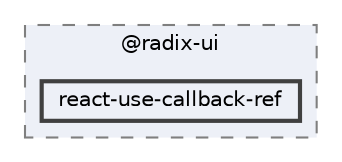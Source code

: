 digraph "C:/Users/arisc/OneDrive/Documents/GitHub/FINAL/EcoEats-Project/node_modules/@radix-ui/react-use-callback-ref"
{
 // LATEX_PDF_SIZE
  bgcolor="transparent";
  edge [fontname=Helvetica,fontsize=10,labelfontname=Helvetica,labelfontsize=10];
  node [fontname=Helvetica,fontsize=10,shape=box,height=0.2,width=0.4];
  compound=true
  subgraph clusterdir_ab62ad447ec992f2fe79c76b760e4d1f {
    graph [ bgcolor="#edf0f7", pencolor="grey50", label="@radix-ui", fontname=Helvetica,fontsize=10 style="filled,dashed", URL="dir_ab62ad447ec992f2fe79c76b760e4d1f.html",tooltip=""]
  dir_45f3eb707d439ef960585992994fbe7f [label="react-use-callback-ref", fillcolor="#edf0f7", color="grey25", style="filled,bold", URL="dir_45f3eb707d439ef960585992994fbe7f.html",tooltip=""];
  }
}
